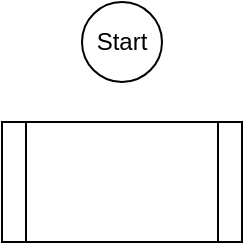 <mxfile version="14.9.8" type="github" pages="2">
  <diagram name="Generate Thickness" id="9f46799a-70d6-7492-0946-bef42562c5a5">
    <mxGraphModel dx="868" dy="482" grid="1" gridSize="10" guides="1" tooltips="1" connect="1" arrows="1" fold="1" page="1" pageScale="1" pageWidth="1100" pageHeight="850" background="none" math="0" shadow="0">
      <root>
        <mxCell id="0" />
        <mxCell id="1" parent="0" />
        <mxCell id="QT7ZMFPkqvP3KPUsjoYT-1" value="Start" style="ellipse;whiteSpace=wrap;html=1;" vertex="1" parent="1">
          <mxGeometry x="90" y="230" width="40" height="40" as="geometry" />
        </mxCell>
        <mxCell id="QT7ZMFPkqvP3KPUsjoYT-2" value="" style="shape=process;whiteSpace=wrap;html=1;backgroundOutline=1;" vertex="1" parent="1">
          <mxGeometry x="50" y="290" width="120" height="60" as="geometry" />
        </mxCell>
      </root>
    </mxGraphModel>
  </diagram>
  <diagram id="d28BCqq_O1e7tMZZtqIG" name="Algo">
    <mxGraphModel dx="868" dy="482" grid="1" gridSize="10" guides="1" tooltips="1" connect="1" arrows="1" fold="1" page="1" pageScale="1" pageWidth="850" pageHeight="1100" math="0" shadow="0">
      <root>
        <mxCell id="_V1uL2fhPY6HcHq4oRZW-0" />
        <mxCell id="_V1uL2fhPY6HcHq4oRZW-1" parent="_V1uL2fhPY6HcHq4oRZW-0" />
        <mxCell id="_V1uL2fhPY6HcHq4oRZW-42" style="edgeStyle=orthogonalEdgeStyle;rounded=0;orthogonalLoop=1;jettySize=auto;html=1;entryX=0.5;entryY=0;entryDx=0;entryDy=0;exitX=0.5;exitY=1;exitDx=0;exitDy=0;" parent="_V1uL2fhPY6HcHq4oRZW-1" source="cZspVRcIgzEW1DvL8Xo7-2" target="_V1uL2fhPY6HcHq4oRZW-27" edge="1">
          <mxGeometry relative="1" as="geometry">
            <mxPoint x="230" y="300" as="sourcePoint" />
          </mxGeometry>
        </mxCell>
        <mxCell id="cZspVRcIgzEW1DvL8Xo7-9" style="edgeStyle=orthogonalEdgeStyle;rounded=0;orthogonalLoop=1;jettySize=auto;html=1;exitX=0.5;exitY=1;exitDx=0;exitDy=0;entryX=0.5;entryY=0;entryDx=0;entryDy=0;" parent="_V1uL2fhPY6HcHq4oRZW-1" source="_V1uL2fhPY6HcHq4oRZW-4" target="cZspVRcIgzEW1DvL8Xo7-2" edge="1">
          <mxGeometry relative="1" as="geometry" />
        </mxCell>
        <mxCell id="_V1uL2fhPY6HcHq4oRZW-4" value="&lt;span&gt;Read startup parameters for child process&lt;/span&gt;" style="shape=process;whiteSpace=wrap;html=1;backgroundOutline=1;" parent="_V1uL2fhPY6HcHq4oRZW-1" vertex="1">
          <mxGeometry x="170" y="170" width="120" height="50" as="geometry" />
        </mxCell>
        <mxCell id="_V1uL2fhPY6HcHq4oRZW-14" value="" style="edgeStyle=orthogonalEdgeStyle;rounded=0;orthogonalLoop=1;jettySize=auto;html=1;" parent="_V1uL2fhPY6HcHq4oRZW-1" edge="1">
          <mxGeometry relative="1" as="geometry">
            <mxPoint x="230" y="500" as="sourcePoint" />
            <mxPoint x="230" y="540" as="targetPoint" />
          </mxGeometry>
        </mxCell>
        <mxCell id="_V1uL2fhPY6HcHq4oRZW-7" value="" style="endArrow=classic;html=1;entryX=0.5;entryY=0;entryDx=0;entryDy=0;" parent="_V1uL2fhPY6HcHq4oRZW-1" target="_V1uL2fhPY6HcHq4oRZW-4" edge="1">
          <mxGeometry width="50" height="50" relative="1" as="geometry">
            <mxPoint x="230" y="150" as="sourcePoint" />
            <mxPoint x="280" y="100" as="targetPoint" />
          </mxGeometry>
        </mxCell>
        <mxCell id="_V1uL2fhPY6HcHq4oRZW-36" style="edgeStyle=orthogonalEdgeStyle;rounded=0;orthogonalLoop=1;jettySize=auto;html=1;exitX=0.5;exitY=1;exitDx=0;exitDy=0;entryX=0.5;entryY=0;entryDx=0;entryDy=0;" parent="_V1uL2fhPY6HcHq4oRZW-1" source="_V1uL2fhPY6HcHq4oRZW-8" target="_V1uL2fhPY6HcHq4oRZW-19" edge="1">
          <mxGeometry relative="1" as="geometry" />
        </mxCell>
        <mxCell id="_V1uL2fhPY6HcHq4oRZW-37" style="edgeStyle=orthogonalEdgeStyle;rounded=0;orthogonalLoop=1;jettySize=auto;html=1;exitX=1;exitY=0.25;exitDx=0;exitDy=0;" parent="_V1uL2fhPY6HcHq4oRZW-1" source="_V1uL2fhPY6HcHq4oRZW-8" edge="1">
          <mxGeometry relative="1" as="geometry">
            <mxPoint x="388" y="120" as="targetPoint" />
            <Array as="points">
              <mxPoint x="320" y="413" />
              <mxPoint x="320" y="120" />
              <mxPoint x="388" y="120" />
            </Array>
          </mxGeometry>
        </mxCell>
        <mxCell id="_V1uL2fhPY6HcHq4oRZW-8" value="Start child process GenThk with params" style="shape=process;whiteSpace=wrap;html=1;backgroundOutline=1;" parent="_V1uL2fhPY6HcHq4oRZW-1" vertex="1">
          <mxGeometry x="170" y="400" width="120" height="50" as="geometry" />
        </mxCell>
        <mxCell id="_V1uL2fhPY6HcHq4oRZW-15" value="end" style="ellipse;whiteSpace=wrap;html=1;" parent="_V1uL2fhPY6HcHq4oRZW-1" vertex="1">
          <mxGeometry x="210" y="600" width="40" height="40" as="geometry" />
        </mxCell>
        <mxCell id="_V1uL2fhPY6HcHq4oRZW-17" value="&lt;span&gt;Parent process (service, always running):&lt;/span&gt;" style="ellipse;whiteSpace=wrap;html=1;" parent="_V1uL2fhPY6HcHq4oRZW-1" vertex="1">
          <mxGeometry x="170" y="90" width="120" height="60" as="geometry" />
        </mxCell>
        <mxCell id="_V1uL2fhPY6HcHq4oRZW-19" value="&lt;span style=&quot;font-family: &amp;#34;helvetica&amp;#34;&quot;&gt;Log child process running state&lt;/span&gt;" style="rounded=0;whiteSpace=wrap;html=1;" parent="_V1uL2fhPY6HcHq4oRZW-1" vertex="1">
          <mxGeometry x="170" y="480" width="120" height="40" as="geometry" />
        </mxCell>
        <mxCell id="cZspVRcIgzEW1DvL8Xo7-8" style="edgeStyle=orthogonalEdgeStyle;rounded=0;orthogonalLoop=1;jettySize=auto;html=1;exitX=0;exitY=0.5;exitDx=0;exitDy=0;entryX=-0.025;entryY=0.45;entryDx=0;entryDy=0;entryPerimeter=0;" parent="_V1uL2fhPY6HcHq4oRZW-1" source="_V1uL2fhPY6HcHq4oRZW-21" target="cZspVRcIgzEW1DvL8Xo7-4" edge="1">
          <mxGeometry relative="1" as="geometry">
            <mxPoint x="20" y="290" as="targetPoint" />
            <Array as="points">
              <mxPoint x="20" y="560" />
              <mxPoint x="20" y="299" />
            </Array>
          </mxGeometry>
        </mxCell>
        <mxCell id="_V1uL2fhPY6HcHq4oRZW-21" value="&lt;span&gt;Log child process finishing state&lt;/span&gt;" style="rounded=0;whiteSpace=wrap;html=1;" parent="_V1uL2fhPY6HcHq4oRZW-1" vertex="1">
          <mxGeometry x="170" y="540" width="120" height="40" as="geometry" />
        </mxCell>
        <mxCell id="_V1uL2fhPY6HcHq4oRZW-39" style="edgeStyle=orthogonalEdgeStyle;rounded=0;orthogonalLoop=1;jettySize=auto;html=1;exitX=0.5;exitY=1;exitDx=0;exitDy=0;entryX=0.5;entryY=0;entryDx=0;entryDy=0;" parent="_V1uL2fhPY6HcHq4oRZW-1" source="_V1uL2fhPY6HcHq4oRZW-22" target="_V1uL2fhPY6HcHq4oRZW-23" edge="1">
          <mxGeometry relative="1" as="geometry" />
        </mxCell>
        <mxCell id="_V1uL2fhPY6HcHq4oRZW-22" value="Child process" style="ellipse;whiteSpace=wrap;html=1;" parent="_V1uL2fhPY6HcHq4oRZW-1" vertex="1">
          <mxGeometry x="390" y="85" width="120" height="70" as="geometry" />
        </mxCell>
        <mxCell id="_V1uL2fhPY6HcHq4oRZW-38" style="edgeStyle=orthogonalEdgeStyle;rounded=0;orthogonalLoop=1;jettySize=auto;html=1;exitX=0.5;exitY=1;exitDx=0;exitDy=0;entryX=0.5;entryY=0;entryDx=0;entryDy=0;" parent="_V1uL2fhPY6HcHq4oRZW-1" source="_V1uL2fhPY6HcHq4oRZW-23" edge="1">
          <mxGeometry relative="1" as="geometry">
            <mxPoint x="450" y="300" as="targetPoint" />
          </mxGeometry>
        </mxCell>
        <mxCell id="_V1uL2fhPY6HcHq4oRZW-23" value="parse parameter string&lt;br&gt;Filename, PI server name, LogFile name, Debug level" style="shape=process;whiteSpace=wrap;html=1;backgroundOutline=1;" parent="_V1uL2fhPY6HcHq4oRZW-1" vertex="1">
          <mxGeometry x="390" y="180" width="120" height="90" as="geometry" />
        </mxCell>
        <mxCell id="_V1uL2fhPY6HcHq4oRZW-32" value="" style="edgeStyle=orthogonalEdgeStyle;rounded=0;orthogonalLoop=1;jettySize=auto;html=1;entryX=0.5;entryY=0;entryDx=0;entryDy=0;" parent="_V1uL2fhPY6HcHq4oRZW-1" source="_V1uL2fhPY6HcHq4oRZW-27" target="_V1uL2fhPY6HcHq4oRZW-8" edge="1">
          <mxGeometry relative="1" as="geometry">
            <mxPoint x="230" y="390" as="targetPoint" />
          </mxGeometry>
        </mxCell>
        <mxCell id="_V1uL2fhPY6HcHq4oRZW-44" style="edgeStyle=orthogonalEdgeStyle;rounded=0;orthogonalLoop=1;jettySize=auto;html=1;exitX=0;exitY=0.5;exitDx=0;exitDy=0;entryX=1;entryY=0.5;entryDx=0;entryDy=0;" parent="_V1uL2fhPY6HcHq4oRZW-1" source="_V1uL2fhPY6HcHq4oRZW-27" target="_V1uL2fhPY6HcHq4oRZW-43" edge="1">
          <mxGeometry relative="1" as="geometry" />
        </mxCell>
        <mxCell id="_V1uL2fhPY6HcHq4oRZW-27" value="&lt;span style=&quot;color: rgb(0 , 0 , 0) ; font-family: &amp;#34;helvetica&amp;#34; ; font-size: 12px ; font-style: normal ; font-weight: 400 ; letter-spacing: normal ; text-align: center ; text-indent: 0px ; text-transform: none ; word-spacing: 0px ; background-color: rgb(248 , 249 , 250) ; display: inline ; float: none&quot;&gt;&lt;br&gt;new files to load to PI&lt;/span&gt;&lt;br&gt;exists?" style="rhombus;whiteSpace=wrap;html=1;" parent="_V1uL2fhPY6HcHq4oRZW-1" vertex="1">
          <mxGeometry x="150" y="320" width="160" height="50" as="geometry" />
        </mxCell>
        <mxCell id="_V1uL2fhPY6HcHq4oRZW-41" value="yes" style="text;html=1;align=center;verticalAlign=middle;resizable=0;points=[];autosize=1;strokeColor=none;" parent="_V1uL2fhPY6HcHq4oRZW-1" vertex="1">
          <mxGeometry x="230" y="370" width="30" height="20" as="geometry" />
        </mxCell>
        <mxCell id="_V1uL2fhPY6HcHq4oRZW-45" style="edgeStyle=orthogonalEdgeStyle;rounded=0;orthogonalLoop=1;jettySize=auto;html=1;exitX=0.5;exitY=0;exitDx=0;exitDy=0;" parent="_V1uL2fhPY6HcHq4oRZW-1" source="_V1uL2fhPY6HcHq4oRZW-43" edge="1">
          <mxGeometry relative="1" as="geometry">
            <mxPoint x="230" y="310" as="targetPoint" />
            <Array as="points">
              <mxPoint x="75" y="310" />
            </Array>
          </mxGeometry>
        </mxCell>
        <mxCell id="_V1uL2fhPY6HcHq4oRZW-43" value="Wain X seconds(from params)" style="rounded=0;whiteSpace=wrap;html=1;" parent="_V1uL2fhPY6HcHq4oRZW-1" vertex="1">
          <mxGeometry x="30" y="320" width="90" height="50" as="geometry" />
        </mxCell>
        <mxCell id="cZspVRcIgzEW1DvL8Xo7-5" style="edgeStyle=orthogonalEdgeStyle;rounded=0;orthogonalLoop=1;jettySize=auto;html=1;exitX=0;exitY=0.5;exitDx=0;exitDy=0;entryX=0;entryY=0.5;entryDx=0;entryDy=0;" parent="_V1uL2fhPY6HcHq4oRZW-1" source="cZspVRcIgzEW1DvL8Xo7-2" target="_V1uL2fhPY6HcHq4oRZW-15" edge="1">
          <mxGeometry relative="1" as="geometry">
            <Array as="points">
              <mxPoint x="10" y="260" />
              <mxPoint x="10" y="620" />
            </Array>
          </mxGeometry>
        </mxCell>
        <mxCell id="cZspVRcIgzEW1DvL8Xo7-2" value="&lt;span&gt;Are parameters valid?&lt;/span&gt;" style="rhombus;whiteSpace=wrap;html=1;" parent="_V1uL2fhPY6HcHq4oRZW-1" vertex="1">
          <mxGeometry x="150" y="230" width="160" height="60" as="geometry" />
        </mxCell>
        <mxCell id="cZspVRcIgzEW1DvL8Xo7-4" value="Yes" style="text;html=1;align=center;verticalAlign=middle;resizable=0;points=[];autosize=1;strokeColor=none;" parent="_V1uL2fhPY6HcHq4oRZW-1" vertex="1">
          <mxGeometry x="230" y="290" width="40" height="20" as="geometry" />
        </mxCell>
        <mxCell id="cZspVRcIgzEW1DvL8Xo7-13" value="" style="edgeStyle=orthogonalEdgeStyle;rounded=0;orthogonalLoop=1;jettySize=auto;html=1;" parent="_V1uL2fhPY6HcHq4oRZW-1" source="cZspVRcIgzEW1DvL8Xo7-10" target="cZspVRcIgzEW1DvL8Xo7-11" edge="1">
          <mxGeometry relative="1" as="geometry" />
        </mxCell>
        <mxCell id="cZspVRcIgzEW1DvL8Xo7-10" value="&lt;span&gt;connect to PI server,&lt;/span&gt;&lt;br&gt;&lt;span&gt;write to log if debug level &amp;gt;0&lt;/span&gt;" style="shape=process;whiteSpace=wrap;html=1;backgroundOutline=1;" parent="_V1uL2fhPY6HcHq4oRZW-1" vertex="1">
          <mxGeometry x="390" y="300" width="120" height="60" as="geometry" />
        </mxCell>
        <mxCell id="cZspVRcIgzEW1DvL8Xo7-15" style="edgeStyle=orthogonalEdgeStyle;rounded=0;orthogonalLoop=1;jettySize=auto;html=1;exitX=0;exitY=0.5;exitDx=0;exitDy=0;entryX=0.5;entryY=0;entryDx=0;entryDy=0;" parent="_V1uL2fhPY6HcHq4oRZW-1" source="cZspVRcIgzEW1DvL8Xo7-11" target="cZspVRcIgzEW1DvL8Xo7-14" edge="1">
          <mxGeometry relative="1" as="geometry" />
        </mxCell>
        <mxCell id="cZspVRcIgzEW1DvL8Xo7-18" style="edgeStyle=orthogonalEdgeStyle;rounded=0;orthogonalLoop=1;jettySize=auto;html=1;exitX=0.5;exitY=1;exitDx=0;exitDy=0;entryX=0.5;entryY=0;entryDx=0;entryDy=0;" parent="_V1uL2fhPY6HcHq4oRZW-1" source="cZspVRcIgzEW1DvL8Xo7-11" edge="1">
          <mxGeometry relative="1" as="geometry">
            <mxPoint x="450" y="450" as="targetPoint" />
          </mxGeometry>
        </mxCell>
        <mxCell id="cZspVRcIgzEW1DvL8Xo7-11" value="Connection OK?" style="rhombus;whiteSpace=wrap;html=1;" parent="_V1uL2fhPY6HcHq4oRZW-1" vertex="1">
          <mxGeometry x="410" y="370" width="80" height="50" as="geometry" />
        </mxCell>
        <mxCell id="cZspVRcIgzEW1DvL8Xo7-17" style="edgeStyle=orthogonalEdgeStyle;rounded=0;orthogonalLoop=1;jettySize=auto;html=1;exitX=0;exitY=0.5;exitDx=0;exitDy=0;entryX=1;entryY=0.5;entryDx=0;entryDy=0;" parent="_V1uL2fhPY6HcHq4oRZW-1" source="cZspVRcIgzEW1DvL8Xo7-14" target="_V1uL2fhPY6HcHq4oRZW-21" edge="1">
          <mxGeometry relative="1" as="geometry">
            <Array as="points">
              <mxPoint x="310" y="620" />
              <mxPoint x="310" y="560" />
            </Array>
          </mxGeometry>
        </mxCell>
        <mxCell id="cZspVRcIgzEW1DvL8Xo7-14" value="return -1" style="ellipse;whiteSpace=wrap;html=1;aspect=fixed;" parent="_V1uL2fhPY6HcHq4oRZW-1" vertex="1">
          <mxGeometry x="320" y="600" width="40" height="40" as="geometry" />
        </mxCell>
        <mxCell id="cZspVRcIgzEW1DvL8Xo7-16" value="NO" style="text;html=1;align=center;verticalAlign=middle;resizable=0;points=[];autosize=1;strokeColor=none;" parent="_V1uL2fhPY6HcHq4oRZW-1" vertex="1">
          <mxGeometry x="345" y="380" width="30" height="20" as="geometry" />
        </mxCell>
        <mxCell id="cZspVRcIgzEW1DvL8Xo7-19" value="Yes" style="text;html=1;align=center;verticalAlign=middle;resizable=0;points=[];autosize=1;strokeColor=none;" parent="_V1uL2fhPY6HcHq4oRZW-1" vertex="1">
          <mxGeometry x="450" y="420" width="40" height="20" as="geometry" />
        </mxCell>
        <mxCell id="hqAVgd2b6KqQvTGyEcHb-6" style="edgeStyle=orthogonalEdgeStyle;rounded=0;orthogonalLoop=1;jettySize=auto;html=1;" edge="1" parent="_V1uL2fhPY6HcHq4oRZW-1" source="cZspVRcIgzEW1DvL8Xo7-20" target="hqAVgd2b6KqQvTGyEcHb-0">
          <mxGeometry relative="1" as="geometry" />
        </mxCell>
        <mxCell id="cZspVRcIgzEW1DvL8Xo7-20" value="Start generateThickness function(filename)" style="shape=process;whiteSpace=wrap;html=1;backgroundOutline=1;" parent="_V1uL2fhPY6HcHq4oRZW-1" vertex="1">
          <mxGeometry x="385" y="440" width="130" height="60" as="geometry" />
        </mxCell>
        <mxCell id="hqAVgd2b6KqQvTGyEcHb-3" value="" style="edgeStyle=orthogonalEdgeStyle;rounded=0;orthogonalLoop=1;jettySize=auto;html=1;" edge="1" parent="_V1uL2fhPY6HcHq4oRZW-1" source="hqAVgd2b6KqQvTGyEcHb-0" target="hqAVgd2b6KqQvTGyEcHb-1">
          <mxGeometry relative="1" as="geometry" />
        </mxCell>
        <mxCell id="hqAVgd2b6KqQvTGyEcHb-0" value="Write results to PI" style="shape=process;whiteSpace=wrap;html=1;backgroundOutline=1;" vertex="1" parent="_V1uL2fhPY6HcHq4oRZW-1">
          <mxGeometry x="385" y="520" width="130" height="60" as="geometry" />
        </mxCell>
        <mxCell id="hqAVgd2b6KqQvTGyEcHb-2" style="edgeStyle=orthogonalEdgeStyle;rounded=0;orthogonalLoop=1;jettySize=auto;html=1;entryX=1;entryY=0.5;entryDx=0;entryDy=0;" edge="1" parent="_V1uL2fhPY6HcHq4oRZW-1" source="hqAVgd2b6KqQvTGyEcHb-1" target="_V1uL2fhPY6HcHq4oRZW-21">
          <mxGeometry relative="1" as="geometry">
            <Array as="points">
              <mxPoint x="370" y="620" />
              <mxPoint x="370" y="550" />
              <mxPoint x="290" y="550" />
            </Array>
          </mxGeometry>
        </mxCell>
        <mxCell id="hqAVgd2b6KqQvTGyEcHb-1" value="return 0" style="ellipse;whiteSpace=wrap;html=1;aspect=fixed;" vertex="1" parent="_V1uL2fhPY6HcHq4oRZW-1">
          <mxGeometry x="430" y="600" width="40" height="40" as="geometry" />
        </mxCell>
      </root>
    </mxGraphModel>
  </diagram>
</mxfile>
